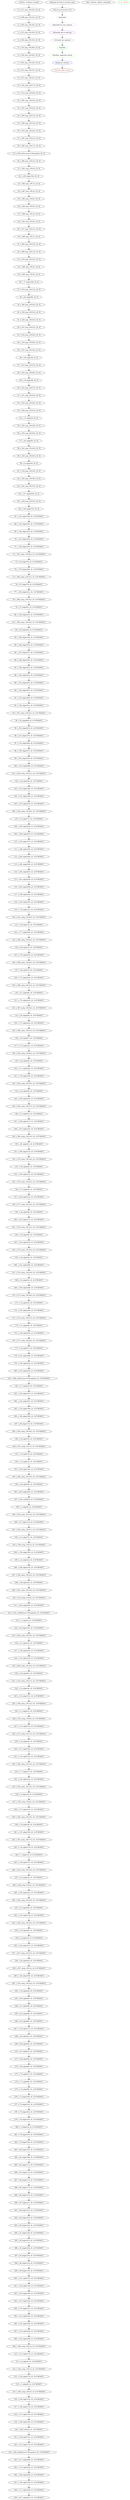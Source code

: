 digraph g {
legend_varNames [ label="varNum: varName, bounds" ]
legend_varNames_0 [ label="0: x_511_in(p_{59,25}), [0, 0]" ]
legend_varNames_1 [ label="1: x_508_in(p_{59,23}), [0, 0]" ]
legend_varNames_2 [ label="2: x_505_in(p_{59,20}), [0, 0]" ]
legend_varNames_3 [ label="3: x_515_in(p_{59,29}), [0, 0]" ]
legend_varNames_4 [ label="4: x_504_in(p_{59,19}), [0, 0]" ]
legend_varNames_5 [ label="5: x_514_in(p_{59,28}), [0, 0]" ]
legend_varNames_6 [ label="6: x_528_in(p_{59,42}), [0, 0]" ]
legend_varNames_7 [ label="7: x_503_in(p_{59,18}), [0, 0]" ]
legend_varNames_8 [ label="8: x_513_in(p_{59,27}), [0, 0]" ]
legend_varNames_9 [ label="9: x_527_in(p_{59,41}), [0, 0]" ]
legend_varNames_10 [ label="10: x_502_in(p_{59,17}), [0, 0]" ]
legend_varNames_11 [ label="11: x_512_in(p_{59,26}), [0, 0]" ]
legend_varNames_12 [ label="12: x_501_in(p_{59,16}), [0, 0]" ]
legend_varNames_13 [ label="13: x_507_in(p_{59,22}), [0, 0]" ]
legend_varNames_14 [ label="14: x_500_in(p_{59,15}), [0, 0]" ]
legend_varNames_15 [ label="15: x_499_in(p_{59,14}), [0, 0]" ]
legend_varNames_16 [ label="16: x_510_in(p_{59,24}), [0, 0]" ]
legend_varNames_17 [ label="17: x_497_in(p_{59,12}), [0, 0]" ]
legend_varNames_18 [ label="18: x_496_in(p_{59,11}), [0, 0]" ]
legend_varNames_19 [ label="19: x_509_in(Fructose-6-Phosphate), [0, 0]" ]
legend_varNames_20 [ label="20: x_506_in(p_{59,21}), [0, 0]" ]
legend_varNames_21 [ label="21: x_491_in(p_{59,6}), [0, 0]" ]
legend_varNames_22 [ label="22: x_105_edge(142), [0, 0]" ]
legend_varNames_23 [ label="23: x_492_in(p_{59,7}), [0, 0]" ]
legend_varNames_24 [ label="24: x_487_in(p_{59,2}), [0, 0]" ]
legend_varNames_25 [ label="25: x_485_in(p_{59,0}), [0, 0]" ]
legend_varNames_26 [ label="26: x_494_in(p_{59,9}), [0, 0]" ]
legend_varNames_27 [ label="27: x_488_in(p_{59,3}), [0, 0]" ]
legend_varNames_28 [ label="28: x_493_in(p_{59,8}), [0, 0]" ]
legend_varNames_29 [ label="29: x_517_in(p_{59,31}), [0, 0]" ]
legend_varNames_30 [ label="30: x_486_in(p_{59,1}), [0, 0]" ]
legend_varNames_31 [ label="31: x_495_in(p_{59,10}), [0, 0]" ]
legend_varNames_32 [ label="32: x_498_in(p_{59,13}), [0, 0]" ]
legend_varNames_33 [ label="33: x_518_in(p_{59,32}), [0, 0]" ]
legend_varNames_34 [ label="34: x_489_in(p_{59,4}), [0, 0]" ]
legend_varNames_35 [ label="35: x_490_in(p_{59,5}), [0, 0]" ]
legend_varNames_36 [ label="36: x_77_edge(104), [0, 0]" ]
legend_varNames_37 [ label="37: x_519_in(p_{59,33}), [0, 0]" ]
legend_varNames_38 [ label="38: x_64_edge(90), [0, 0]" ]
legend_varNames_39 [ label="39: x_540_in(p_{59,54}), [0, 0]" ]
legend_varNames_40 [ label="40: x_539_in(p_{59,53}), [0, 0]" ]
legend_varNames_41 [ label="41: x_520_in(p_{59,34}), [0, 0]" ]
legend_varNames_42 [ label="42: x_537_in(p_{59,51}), [0, 0]" ]
legend_varNames_43 [ label="43: x_536_in(p_{59,50}), [0, 0]" ]
legend_varNames_44 [ label="44: x_534_in(p_{59,48}), [0, 0]" ]
legend_varNames_45 [ label="45: x_521_in(p_{59,35}), [0, 0]" ]
legend_varNames_46 [ label="46: x_20_edge(30), [0, 0]" ]
legend_varNames_47 [ label="47: x_533_in(p_{59,47}), [0, 0]" ]
legend_varNames_48 [ label="48: x_532_in(p_{59,46}), [0, 0]" ]
legend_varNames_49 [ label="49: x_18_edge(28), [0, 0]" ]
legend_varNames_50 [ label="50: x_523_in(p_{59,37}), [0, 0]" ]
legend_varNames_51 [ label="51: x_531_in(p_{59,45}), [0, 0]" ]
legend_varNames_52 [ label="52: x_530_in(p_{59,44}), [0, 0]" ]
legend_varNames_53 [ label="53: x_529_in(p_{59,43}), [0, 0]" ]
legend_varNames_54 [ label="54: x_15_edge(25), [0, 0]" ]
legend_varNames_55 [ label="55: x_525_in(p_{59,39}), [0, 0]" ]
legend_varNames_56 [ label="56: x_535_in(p_{59,49}), [0, 0]" ]
legend_varNames_57 [ label="57: x_40_edge(62), [0, 0]" ]
legend_varNames_58 [ label="58: x_522_in(p_{59,36}), [0, 0]" ]
legend_varNames_59 [ label="59: x_526_in(p_{59,40}), [0, 0]" ]
legend_varNames_60 [ label="60: x_8_edge(16), [0, 0]" ]
legend_varNames_61 [ label="61: x_516_in(p_{59,30}), [0, 0]" ]
legend_varNames_62 [ label="62: x_524_in(p_{59,38}), [0, 0]" ]
legend_varNames_63 [ label="63: x_541_in(p_{59,55}), [0, 0]" ]
legend_varNames_64 [ label="64: x_157_edge(204), [0, 0]" ]
legend_varNames_65 [ label="65: x_538_in(p_{59,52}), [0, 0]" ]
legend_varNames_66 [ label="66: x_144_edge(191), [0, 0]" ]
legend_varNames_67 [ label="67: x_143_edge(190), [0, 2147483647]" ]
legend_varNames_68 [ label="68: x_145_edge(192), [0, 2147483647]" ]
legend_varNames_69 [ label="69: x_146_edge(193), [0, 2147483647]" ]
legend_varNames_70 [ label="70: x_147_edge(194), [0, 2147483647]" ]
legend_varNames_71 [ label="71: x_148_edge(195), [0, 2147483647]" ]
legend_varNames_72 [ label="72: x_593_out(p_{59,48}), [0, 2147483647]" ]
legend_varNames_73 [ label="73: x_52_edge(76), [0, 2147483647]" ]
legend_varNames_74 [ label="74: x_179_edge(228), [0, 2147483647]" ]
legend_varNames_75 [ label="75: x_596_out(p_{59,51}), [0, 2147483647]" ]
legend_varNames_76 [ label="76: x_55_edge(79), [0, 2147483647]" ]
legend_varNames_77 [ label="77: x_182_edge(231), [0, 2147483647]" ]
legend_varNames_78 [ label="78: x_598_out(p_{59,53}), [0, 2147483647]" ]
legend_varNames_79 [ label="79: x_57_edge(81), [0, 2147483647]" ]
legend_varNames_80 [ label="80: x_184_edge(233), [0, 2147483647]" ]
legend_varNames_81 [ label="81: x_599_out(p_{59,54}), [0, 2147483647]" ]
legend_varNames_82 [ label="82: x_58_edge(82), [0, 2147483647]" ]
legend_varNames_83 [ label="83: x_185_edge(234), [0, 2147483647]" ]
legend_varNames_84 [ label="84: x_186_edge(235), [0, 2147483647]" ]
legend_varNames_85 [ label="85: x_187_edge(237), [0, 2147483647]" ]
legend_varNames_86 [ label="86: x_188_edge(239), [0, 2147483647]" ]
legend_varNames_87 [ label="87: x_189_edge(241), [0, 2147483647]" ]
legend_varNames_88 [ label="88: x_190_edge(243), [0, 2147483647]" ]
legend_varNames_89 [ label="89: x_191_edge(245), [0, 2147483647]" ]
legend_varNames_90 [ label="90: x_192_edge(247), [0, 2147483647]" ]
legend_varNames_91 [ label="91: x_193_edge(249), [0, 2147483647]" ]
legend_varNames_92 [ label="92: x_194_edge(251), [0, 2147483647]" ]
legend_varNames_93 [ label="93: x_597_out(p_{59,52}), [0, 2147483647]" ]
legend_varNames_94 [ label="94: x_56_edge(80), [0, 2147483647]" ]
legend_varNames_95 [ label="95: x_183_edge(232), [0, 2147483647]" ]
legend_varNames_96 [ label="96: x_212_edge(270), [0, 2147483647]" ]
legend_varNames_97 [ label="97: x_153_edge(200), [0, 2147483647]" ]
legend_varNames_98 [ label="98: x_199_edge(257), [0, 2147483647]" ]
legend_varNames_99 [ label="99: x_181_edge(230), [0, 2147483647]" ]
legend_varNames_100 [ label="100: x_210_edge(268), [0, 2147483647]" ]
legend_varNames_101 [ label="101: x_565_out(p_{59,21}), [0, 2147483647]" ]
legend_varNames_102 [ label="102: x_24_edge(38), [0, 2147483647]" ]
legend_varNames_103 [ label="103: x_142_edge(189), [0, 2147483647]" ]
legend_varNames_104 [ label="104: x_151_edge(198), [0, 2147483647]" ]
legend_varNames_105 [ label="105: x_197_edge(255), [0, 2147483647]" ]
legend_varNames_106 [ label="106: x_594_out(p_{59,49}), [0, 2147483647]" ]
legend_varNames_107 [ label="107: x_53_edge(77), [0, 2147483647]" ]
legend_varNames_108 [ label="108: x_180_edge(229), [0, 2147483647]" ]
legend_varNames_109 [ label="109: x_209_edge(267), [0, 2147483647]" ]
legend_varNames_110 [ label="110: x_150_edge(197), [0, 2147483647]" ]
legend_varNames_111 [ label="111: x_196_edge(254), [0, 2147483647]" ]
legend_varNames_112 [ label="112: x_206_edge(264), [0, 2147483647]" ]
legend_varNames_113 [ label="113: x_204_edge(262), [0, 2147483647]" ]
legend_varNames_114 [ label="114: x_203_edge(261), [0, 2147483647]" ]
legend_varNames_115 [ label="115: x_201_edge(259), [0, 2147483647]" ]
legend_varNames_116 [ label="116: x_200_edge(258), [0, 2147483647]" ]
legend_varNames_117 [ label="117: x_198_edge(256), [0, 2147483647]" ]
legend_varNames_118 [ label="118: x_195_edge(253), [0, 2147483647]" ]
legend_varNames_119 [ label="119: x_178_edge(227), [0, 2147483647]" ]
legend_varNames_120 [ label="120: x_591_out(p_{59,46}), [0, 2147483647]" ]
legend_varNames_121 [ label="121: x_50_edge(74), [0, 2147483647]" ]
legend_varNames_122 [ label="122: x_177_edge(226), [0, 2147483647]" ]
legend_varNames_123 [ label="123: x_590_out(p_{59,45}), [0, 2147483647]" ]
legend_varNames_124 [ label="124: x_49_edge(72), [0, 2147483647]" ]
legend_varNames_125 [ label="125: x_176_edge(225), [0, 2147483647]" ]
legend_varNames_126 [ label="126: x_589_out(p_{59,44}), [0, 2147483647]" ]
legend_varNames_127 [ label="127: x_48_edge(70), [0, 2147483647]" ]
legend_varNames_128 [ label="128: x_175_edge(224), [0, 2147483647]" ]
legend_varNames_129 [ label="129: x_588_out(p_{59,43}), [0, 2147483647]" ]
legend_varNames_130 [ label="130: x_47_edge(69), [0, 2147483647]" ]
legend_varNames_131 [ label="131: x_174_edge(223), [0, 2147483647]" ]
legend_varNames_132 [ label="132: x_587_out(p_{59,42}), [0, 2147483647]" ]
legend_varNames_133 [ label="133: x_46_edge(68), [0, 2147483647]" ]
legend_varNames_134 [ label="134: x_173_edge(222), [0, 2147483647]" ]
legend_varNames_135 [ label="135: x_586_out(p_{59,41}), [0, 2147483647]" ]
legend_varNames_136 [ label="136: x_45_edge(67), [0, 2147483647]" ]
legend_varNames_137 [ label="137: x_172_edge(221), [0, 2147483647]" ]
legend_varNames_138 [ label="138: x_585_out(p_{59,40}), [0, 2147483647]" ]
legend_varNames_139 [ label="139: x_44_edge(66), [0, 2147483647]" ]
legend_varNames_140 [ label="140: x_171_edge(220), [0, 2147483647]" ]
legend_varNames_141 [ label="141: x_170_edge(219), [0, 2147483647]" ]
legend_varNames_142 [ label="142: x_583_out(p_{59,38}), [0, 2147483647]" ]
legend_varNames_143 [ label="143: x_42_edge(64), [0, 2147483647]" ]
legend_varNames_144 [ label="144: x_169_edge(218), [0, 2147483647]" ]
legend_varNames_145 [ label="145: x_582_out(p_{59,37}), [0, 2147483647]" ]
legend_varNames_146 [ label="146: x_41_edge(63), [0, 2147483647]" ]
legend_varNames_147 [ label="147: x_168_edge(217), [0, 2147483647]" ]
legend_varNames_148 [ label="148: x_167_edge(216), [0, 2147483647]" ]
legend_varNames_149 [ label="149: x_580_out(p_{59,35}), [0, 2147483647]" ]
legend_varNames_150 [ label="150: x_39_edge(61), [0, 2147483647]" ]
legend_varNames_151 [ label="151: x_166_edge(215), [0, 2147483647]" ]
legend_varNames_152 [ label="152: x_579_out(p_{59,34}), [0, 2147483647]" ]
legend_varNames_153 [ label="153: x_38_edge(60), [0, 2147483647]" ]
legend_varNames_154 [ label="154: x_165_edge(214), [0, 2147483647]" ]
legend_varNames_155 [ label="155: x_578_out(p_{59,33}), [0, 2147483647]" ]
legend_varNames_156 [ label="156: x_37_edge(59), [0, 2147483647]" ]
legend_varNames_157 [ label="157: x_164_edge(212), [0, 2147483647]" ]
legend_varNames_158 [ label="158: x_577_out(p_{59,32}), [0, 2147483647]" ]
legend_varNames_159 [ label="159: x_36_edge(58), [0, 2147483647]" ]
legend_varNames_160 [ label="160: x_163_edge(211), [0, 2147483647]" ]
legend_varNames_161 [ label="161: x_576_out(p_{59,31}), [0, 2147483647]" ]
legend_varNames_162 [ label="162: x_35_edge(56), [0, 2147483647]" ]
legend_varNames_163 [ label="163: x_162_edge(210), [0, 2147483647]" ]
legend_varNames_164 [ label="164: x_575_out(p_{59,30}), [0, 2147483647]" ]
legend_varNames_165 [ label="165: x_34_edge(54), [0, 2147483647]" ]
legend_varNames_166 [ label="166: x_161_edge(209), [0, 2147483647]" ]
legend_varNames_167 [ label="167: x_574_out(p_{59,29}), [0, 2147483647]" ]
legend_varNames_168 [ label="168: x_33_edge(52), [0, 2147483647]" ]
legend_varNames_169 [ label="169: x_160_edge(208), [0, 2147483647]" ]
legend_varNames_170 [ label="170: x_573_out(p_{59,28}), [0, 2147483647]" ]
legend_varNames_171 [ label="171: x_32_edge(50), [0, 2147483647]" ]
legend_varNames_172 [ label="172: x_159_edge(206), [0, 2147483647]" ]
legend_varNames_173 [ label="173: x_572_out(p_{59,27}), [0, 2147483647]" ]
legend_varNames_174 [ label="174: x_31_edge(49), [0, 2147483647]" ]
legend_varNames_175 [ label="175: x_158_edge(205), [0, 2147483647]" ]
legend_varNames_176 [ label="176: x_571_out(p_{59,26}), [0, 2147483647]" ]
legend_varNames_177 [ label="177: x_30_edge(47), [0, 2147483647]" ]
legend_varNames_178 [ label="178: x_141_edge(188), [0, 2147483647]" ]
legend_varNames_179 [ label="179: x_156_edge(203), [0, 2147483647]" ]
legend_varNames_180 [ label="180: x_155_edge(202), [0, 2147483647]" ]
legend_varNames_181 [ label="181: x_568_out(Fructose-6-Phosphate), [0, 2147483647]" ]
legend_varNames_182 [ label="182: x_27_edge(43), [0, 2147483647]" ]
legend_varNames_183 [ label="183: x_140_edge(187), [0, 2147483647]" ]
legend_varNames_184 [ label="184: x_154_edge(201), [0, 2147483647]" ]
legend_varNames_185 [ label="185: x_152_edge(199), [0, 2147483647]" ]
legend_varNames_186 [ label="186: x_149_edge(196), [0, 2147483647]" ]
legend_varNames_187 [ label="187: x_99_edge(135), [0, 2147483647]" ]
legend_varNames_188 [ label="188: x_595_out(p_{59,50}), [0, 2147483647]" ]
legend_varNames_189 [ label="189: x_54_edge(78), [0, 2147483647]" ]
legend_varNames_190 [ label="190: x_551_out(p_{59,7}), [0, 2147483647]" ]
legend_varNames_191 [ label="191: x_10_edge(19), [0, 2147483647]" ]
legend_varNames_192 [ label="192: x_13_edge(23), [0, 2147483647]" ]
legend_varNames_193 [ label="193: x_109_edge(146), [0, 2147483647]" ]
legend_varNames_194 [ label="194: x_584_out(p_{59,39}), [0, 2147483647]" ]
legend_varNames_195 [ label="195: x_43_edge(65), [0, 2147483647]" ]
legend_varNames_196 [ label="196: x_205_edge(263), [0, 2147483647]" ]
legend_varNames_197 [ label="197: x_543_out(H2O), [0, 2147483647]" ]
legend_varNames_198 [ label="198: x_2_edge(6), [0, 2147483647]" ]
legend_varNames_199 [ label="199: x_554_out(p_{59,10}), [0, 2147483647]" ]
legend_varNames_200 [ label="200: x_97_edge(133), [0, 2147483647]" ]
legend_varNames_201 [ label="201: x_592_out(p_{59,47}), [0, 2147483647]" ]
legend_varNames_202 [ label="202: x_51_edge(75), [0, 2147483647]" ]
legend_varNames_203 [ label="203: x_549_out(p_{59,5}), [0, 2147483647]" ]
legend_varNames_204 [ label="204: x_139_edge(185), [0, 2147483647]" ]
legend_varNames_205 [ label="205: x_12_edge(22), [0, 2147483647]" ]
legend_varNames_206 [ label="206: x_106_edge(143), [0, 2147483647]" ]
legend_varNames_207 [ label="207: x_569_out(p_{59,24}), [0, 2147483647]" ]
legend_varNames_208 [ label="208: x_28_edge(45), [0, 2147483647]" ]
legend_varNames_209 [ label="209: x_581_out(p_{59,36}), [0, 2147483647]" ]
legend_varNames_210 [ label="210: x_553_out(p_{59,9}), [0, 2147483647]" ]
legend_varNames_211 [ label="211: x_202_edge(260), [0, 2147483647]" ]
legend_varNames_212 [ label="212: x_542_out(Ribulose-5-Phosphate), [0, 2147483647]" ]
legend_varNames_213 [ label="213: x_1_edge(3), [0, 2147483647]" ]
legend_varNames_214 [ label="214: x_95_edge(130), [0, 2147483647]" ]
legend_varNames_215 [ label="215: x_562_out(p_{59,18}), [0, 2147483647]" ]
legend_varNames_216 [ label="216: x_21_edge(32), [0, 2147483647]" ]
legend_varNames_217 [ label="217: x_138_edge(183), [0, 2147483647]" ]
legend_varNames_218 [ label="218: x_119_edge(159), [0, 2147483647]" ]
legend_varNames_219 [ label="219: x_600_out(p_{59,55}), [0, 2147483647]" ]
legend_varNames_220 [ label="220: x_59_edge(83), [0, 2147483647]" ]
legend_varNames_221 [ label="221: x_555_out(p_{59,11}), [0, 2147483647]" ]
legend_varNames_222 [ label="222: x_14_edge(24), [0, 2147483647]" ]
legend_varNames_223 [ label="223: x_114_edge(151), [0, 2147483647]" ]
legend_varNames_224 [ label="224: x_556_out(p_{59,12}), [0, 2147483647]" ]
legend_varNames_225 [ label="225: x_11_edge(21), [0, 2147483647]" ]
legend_varNames_226 [ label="226: x_552_out(p_{59,8}), [0, 2147483647]" ]
legend_varNames_227 [ label="227: x_115_edge(152), [0, 2147483647]" ]
legend_varNames_228 [ label="228: x_557_out(p_{59,13}), [0, 2147483647]" ]
legend_varNames_229 [ label="229: x_16_edge(26), [0, 2147483647]" ]
legend_varNames_230 [ label="230: x_137_edge(182), [0, 2147483647]" ]
legend_varNames_231 [ label="231: x_116_edge(153), [0, 2147483647]" ]
legend_varNames_232 [ label="232: x_558_out(p_{59,14}), [0, 2147483647]" ]
legend_varNames_233 [ label="233: x_17_edge(27), [0, 2147483647]" ]
legend_varNames_234 [ label="234: x_136_edge(181), [0, 2147483647]" ]
legend_varNames_235 [ label="235: x_559_out(p_{59,15}), [0, 2147483647]" ]
legend_varNames_236 [ label="236: x_9_edge(18), [0, 2147483647]" ]
legend_varNames_237 [ label="237: x_550_out(p_{59,6}), [0, 2147483647]" ]
legend_varNames_238 [ label="238: x_117_edge(155), [0, 2147483647]" ]
legend_varNames_239 [ label="239: x_560_out(p_{59,16}), [0, 2147483647]" ]
legend_varNames_240 [ label="240: x_19_edge(29), [0, 2147483647]" ]
legend_varNames_241 [ label="241: x_135_edge(180), [0, 2147483647]" ]
legend_varNames_242 [ label="242: x_561_out(p_{59,17}), [0, 2147483647]" ]
legend_varNames_243 [ label="243: x_134_edge(179), [0, 2147483647]" ]
legend_varNames_244 [ label="244: x_7_edge(15), [0, 2147483647]" ]
legend_varNames_245 [ label="245: x_118_edge(157), [0, 2147483647]" ]
legend_varNames_246 [ label="246: x_563_out(p_{59,19}), [0, 2147483647]" ]
legend_varNames_247 [ label="247: x_22_edge(34), [0, 2147483647]" ]
legend_varNames_248 [ label="248: x_548_out(p_{59,4}), [0, 2147483647]" ]
legend_varNames_249 [ label="249: x_120_edge(161), [0, 2147483647]" ]
legend_varNames_250 [ label="250: x_564_out(p_{59,20}), [0, 2147483647]" ]
legend_varNames_251 [ label="251: x_23_edge(36), [0, 2147483647]" ]
legend_varNames_252 [ label="252: x_133_edge(178), [0, 2147483647]" ]
legend_varNames_253 [ label="253: x_566_out(p_{59,22}), [0, 2147483647]" ]
legend_varNames_254 [ label="254: x_25_edge(40), [0, 2147483647]" ]
legend_varNames_255 [ label="255: x_6_edge(14), [0, 2147483647]" ]
legend_varNames_256 [ label="256: x_124_edge(167), [0, 2147483647]" ]
legend_varNames_257 [ label="257: x_567_out(p_{59,23}), [0, 2147483647]" ]
legend_varNames_258 [ label="258: x_26_edge(42), [0, 2147483647]" ]
legend_varNames_259 [ label="259: x_547_out(p_{59,3}), [0, 2147483647]" ]
legend_varNames_260 [ label="260: x_126_edge(169), [0, 2147483647]" ]
legend_varNames_261 [ label="261: x_570_out(p_{59,25}), [0, 2147483647]" ]
legend_varNames_262 [ label="262: x_29_edge(46), [0, 2147483647]" ]
legend_varNames_263 [ label="263: x_60_edge(84), [0, 2147483647]" ]
legend_varNames_264 [ label="264: x_61_edge(86), [0, 2147483647]" ]
legend_varNames_265 [ label="265: x_62_edge(88), [0, 2147483647]" ]
legend_varNames_266 [ label="266: x_63_edge(89), [0, 2147483647]" ]
legend_varNames_267 [ label="267: x_132_edge(177), [0, 2147483647]" ]
legend_varNames_268 [ label="268: x_65_edge(91), [0, 2147483647]" ]
legend_varNames_269 [ label="269: x_66_edge(92), [0, 2147483647]" ]
legend_varNames_270 [ label="270: x_67_edge(93), [0, 2147483647]" ]
legend_varNames_271 [ label="271: x_68_edge(94), [0, 2147483647]" ]
legend_varNames_272 [ label="272: x_69_edge(96), [0, 2147483647]" ]
legend_varNames_273 [ label="273: x_70_edge(97), [0, 2147483647]" ]
legend_varNames_274 [ label="274: x_71_edge(98), [0, 2147483647]" ]
legend_varNames_275 [ label="275: x_72_edge(99), [0, 2147483647]" ]
legend_varNames_276 [ label="276: x_73_edge(100), [0, 2147483647]" ]
legend_varNames_277 [ label="277: x_74_edge(101), [0, 2147483647]" ]
legend_varNames_278 [ label="278: x_75_edge(102), [0, 2147483647]" ]
legend_varNames_279 [ label="279: x_76_edge(103), [0, 2147483647]" ]
legend_varNames_280 [ label="280: x_5_edge(12), [0, 2147483647]" ]
legend_varNames_281 [ label="281: x_78_edge(105), [0, 2147483647]" ]
legend_varNames_282 [ label="282: x_79_edge(106), [0, 2147483647]" ]
legend_varNames_283 [ label="283: x_80_edge(107), [0, 2147483647]" ]
legend_varNames_284 [ label="284: x_81_edge(109), [0, 2147483647]" ]
legend_varNames_285 [ label="285: x_82_edge(111), [0, 2147483647]" ]
legend_varNames_286 [ label="286: x_83_edge(113), [0, 2147483647]" ]
legend_varNames_287 [ label="287: x_84_edge(115), [0, 2147483647]" ]
legend_varNames_288 [ label="288: x_85_edge(117), [0, 2147483647]" ]
legend_varNames_289 [ label="289: x_86_edge(119), [0, 2147483647]" ]
legend_varNames_290 [ label="290: x_87_edge(121), [0, 2147483647]" ]
legend_varNames_291 [ label="291: x_88_edge(123), [0, 2147483647]" ]
legend_varNames_292 [ label="292: x_89_edge(124), [0, 2147483647]" ]
legend_varNames_293 [ label="293: x_90_edge(125), [0, 2147483647]" ]
legend_varNames_294 [ label="294: x_91_edge(126), [0, 2147483647]" ]
legend_varNames_295 [ label="295: x_92_edge(127), [0, 2147483647]" ]
legend_varNames_296 [ label="296: x_93_edge(128), [0, 2147483647]" ]
legend_varNames_297 [ label="297: x_94_edge(129), [0, 2147483647]" ]
legend_varNames_298 [ label="298: x_96_edge(132), [0, 2147483647]" ]
legend_varNames_299 [ label="299: x_98_edge(134), [0, 2147483647]" ]
legend_varNames_300 [ label="300: x_101_edge(137), [0, 2147483647]" ]
legend_varNames_301 [ label="301: x_102_edge(138), [0, 2147483647]" ]
legend_varNames_302 [ label="302: x_103_edge(140), [0, 2147483647]" ]
legend_varNames_303 [ label="303: x_107_edge(144), [0, 2147483647]" ]
legend_varNames_304 [ label="304: x_110_edge(147), [0, 2147483647]" ]
legend_varNames_305 [ label="305: x_121_edge(162), [0, 2147483647]" ]
legend_varNames_306 [ label="306: x_122_edge(164), [0, 2147483647]" ]
legend_varNames_307 [ label="307: x_123_edge(166), [0, 2147483647]" ]
legend_varNames_308 [ label="308: x_125_edge(168), [0, 2147483647]" ]
legend_varNames_309 [ label="309: x_546_out(p_{59,2}), [0, 2147483647]" ]
legend_varNames_310 [ label="310: x_131_edge(176), [0, 2147483647]" ]
legend_varNames_311 [ label="311: x_4_edge(9), [0, 2147483647]" ]
legend_varNames_312 [ label="312: x_545_out(p_{59,1}), [0, 2147483647]" ]
legend_varNames_313 [ label="313: x_130_edge(175), [0, 2147483647]" ]
legend_varNames_314 [ label="314: x_3_edge(8), [0, 2147483647]" ]
legend_varNames_315 [ label="315: x_544_out(p_{59,0}), [0, 2147483647]" ]
legend_varNames_316 [ label="316: x_129_edge(174), [0, 2147483647]" ]
legend_varNames_317 [ label="317: x_128_edge(172), [0, 2147483647]" ]
legend_varNames_318 [ label="318: x_113_edge(150), [0, 2147483647]" ]
legend_varNames_319 [ label="319: x_108_edge(145), [0, 2147483647]" ]
legend_varNames_320 [ label="320: x_484_in(H2O), [0, 2147483647]" ]
legend_varNames_321 [ label="321: x_104_edge(141), [0, 2147483647]" ]
legend_varNames_322 [ label="322: x_127_edge(170), [0, 2147483647]" ]
legend_varNames_323 [ label="323: x_483_in(Ribulose-5-Phosphate), [0, 2147483647]" ]
legend_varNames_324 [ label="324: x_211_edge(269), [0, 2147483647]" ]
legend_varNames_325 [ label="325: x_112_edge(149), [0, 2147483647]" ]
legend_varNames_326 [ label="326: x_208_edge(266), [0, 2147483647]" ]
legend_varNames_327 [ label="327: x_100_edge(136), [0, 2147483647]" ]
legend_varNames_328 [ label="328: x_111_edge(148), [0, 2147483647]" ]
legend_varNames_329 [ label="329: x_207_edge(265), [0, 2147483647]" ]
legend_varNames -> legend_varNames_0
legend_varNames_0 -> legend_varNames_1
legend_varNames_1 -> legend_varNames_2
legend_varNames_2 -> legend_varNames_3
legend_varNames_3 -> legend_varNames_4
legend_varNames_4 -> legend_varNames_5
legend_varNames_5 -> legend_varNames_6
legend_varNames_6 -> legend_varNames_7
legend_varNames_7 -> legend_varNames_8
legend_varNames_8 -> legend_varNames_9
legend_varNames_9 -> legend_varNames_10
legend_varNames_10 -> legend_varNames_11
legend_varNames_11 -> legend_varNames_12
legend_varNames_12 -> legend_varNames_13
legend_varNames_13 -> legend_varNames_14
legend_varNames_14 -> legend_varNames_15
legend_varNames_15 -> legend_varNames_16
legend_varNames_16 -> legend_varNames_17
legend_varNames_17 -> legend_varNames_18
legend_varNames_18 -> legend_varNames_19
legend_varNames_19 -> legend_varNames_20
legend_varNames_20 -> legend_varNames_21
legend_varNames_21 -> legend_varNames_22
legend_varNames_22 -> legend_varNames_23
legend_varNames_23 -> legend_varNames_24
legend_varNames_24 -> legend_varNames_25
legend_varNames_25 -> legend_varNames_26
legend_varNames_26 -> legend_varNames_27
legend_varNames_27 -> legend_varNames_28
legend_varNames_28 -> legend_varNames_29
legend_varNames_29 -> legend_varNames_30
legend_varNames_30 -> legend_varNames_31
legend_varNames_31 -> legend_varNames_32
legend_varNames_32 -> legend_varNames_33
legend_varNames_33 -> legend_varNames_34
legend_varNames_34 -> legend_varNames_35
legend_varNames_35 -> legend_varNames_36
legend_varNames_36 -> legend_varNames_37
legend_varNames_37 -> legend_varNames_38
legend_varNames_38 -> legend_varNames_39
legend_varNames_39 -> legend_varNames_40
legend_varNames_40 -> legend_varNames_41
legend_varNames_41 -> legend_varNames_42
legend_varNames_42 -> legend_varNames_43
legend_varNames_43 -> legend_varNames_44
legend_varNames_44 -> legend_varNames_45
legend_varNames_45 -> legend_varNames_46
legend_varNames_46 -> legend_varNames_47
legend_varNames_47 -> legend_varNames_48
legend_varNames_48 -> legend_varNames_49
legend_varNames_49 -> legend_varNames_50
legend_varNames_50 -> legend_varNames_51
legend_varNames_51 -> legend_varNames_52
legend_varNames_52 -> legend_varNames_53
legend_varNames_53 -> legend_varNames_54
legend_varNames_54 -> legend_varNames_55
legend_varNames_55 -> legend_varNames_56
legend_varNames_56 -> legend_varNames_57
legend_varNames_57 -> legend_varNames_58
legend_varNames_58 -> legend_varNames_59
legend_varNames_59 -> legend_varNames_60
legend_varNames_60 -> legend_varNames_61
legend_varNames_61 -> legend_varNames_62
legend_varNames_62 -> legend_varNames_63
legend_varNames_63 -> legend_varNames_64
legend_varNames_64 -> legend_varNames_65
legend_varNames_65 -> legend_varNames_66
legend_varNames_66 -> legend_varNames_67
legend_varNames_67 -> legend_varNames_68
legend_varNames_68 -> legend_varNames_69
legend_varNames_69 -> legend_varNames_70
legend_varNames_70 -> legend_varNames_71
legend_varNames_71 -> legend_varNames_72
legend_varNames_72 -> legend_varNames_73
legend_varNames_73 -> legend_varNames_74
legend_varNames_74 -> legend_varNames_75
legend_varNames_75 -> legend_varNames_76
legend_varNames_76 -> legend_varNames_77
legend_varNames_77 -> legend_varNames_78
legend_varNames_78 -> legend_varNames_79
legend_varNames_79 -> legend_varNames_80
legend_varNames_80 -> legend_varNames_81
legend_varNames_81 -> legend_varNames_82
legend_varNames_82 -> legend_varNames_83
legend_varNames_83 -> legend_varNames_84
legend_varNames_84 -> legend_varNames_85
legend_varNames_85 -> legend_varNames_86
legend_varNames_86 -> legend_varNames_87
legend_varNames_87 -> legend_varNames_88
legend_varNames_88 -> legend_varNames_89
legend_varNames_89 -> legend_varNames_90
legend_varNames_90 -> legend_varNames_91
legend_varNames_91 -> legend_varNames_92
legend_varNames_92 -> legend_varNames_93
legend_varNames_93 -> legend_varNames_94
legend_varNames_94 -> legend_varNames_95
legend_varNames_95 -> legend_varNames_96
legend_varNames_96 -> legend_varNames_97
legend_varNames_97 -> legend_varNames_98
legend_varNames_98 -> legend_varNames_99
legend_varNames_99 -> legend_varNames_100
legend_varNames_100 -> legend_varNames_101
legend_varNames_101 -> legend_varNames_102
legend_varNames_102 -> legend_varNames_103
legend_varNames_103 -> legend_varNames_104
legend_varNames_104 -> legend_varNames_105
legend_varNames_105 -> legend_varNames_106
legend_varNames_106 -> legend_varNames_107
legend_varNames_107 -> legend_varNames_108
legend_varNames_108 -> legend_varNames_109
legend_varNames_109 -> legend_varNames_110
legend_varNames_110 -> legend_varNames_111
legend_varNames_111 -> legend_varNames_112
legend_varNames_112 -> legend_varNames_113
legend_varNames_113 -> legend_varNames_114
legend_varNames_114 -> legend_varNames_115
legend_varNames_115 -> legend_varNames_116
legend_varNames_116 -> legend_varNames_117
legend_varNames_117 -> legend_varNames_118
legend_varNames_118 -> legend_varNames_119
legend_varNames_119 -> legend_varNames_120
legend_varNames_120 -> legend_varNames_121
legend_varNames_121 -> legend_varNames_122
legend_varNames_122 -> legend_varNames_123
legend_varNames_123 -> legend_varNames_124
legend_varNames_124 -> legend_varNames_125
legend_varNames_125 -> legend_varNames_126
legend_varNames_126 -> legend_varNames_127
legend_varNames_127 -> legend_varNames_128
legend_varNames_128 -> legend_varNames_129
legend_varNames_129 -> legend_varNames_130
legend_varNames_130 -> legend_varNames_131
legend_varNames_131 -> legend_varNames_132
legend_varNames_132 -> legend_varNames_133
legend_varNames_133 -> legend_varNames_134
legend_varNames_134 -> legend_varNames_135
legend_varNames_135 -> legend_varNames_136
legend_varNames_136 -> legend_varNames_137
legend_varNames_137 -> legend_varNames_138
legend_varNames_138 -> legend_varNames_139
legend_varNames_139 -> legend_varNames_140
legend_varNames_140 -> legend_varNames_141
legend_varNames_141 -> legend_varNames_142
legend_varNames_142 -> legend_varNames_143
legend_varNames_143 -> legend_varNames_144
legend_varNames_144 -> legend_varNames_145
legend_varNames_145 -> legend_varNames_146
legend_varNames_146 -> legend_varNames_147
legend_varNames_147 -> legend_varNames_148
legend_varNames_148 -> legend_varNames_149
legend_varNames_149 -> legend_varNames_150
legend_varNames_150 -> legend_varNames_151
legend_varNames_151 -> legend_varNames_152
legend_varNames_152 -> legend_varNames_153
legend_varNames_153 -> legend_varNames_154
legend_varNames_154 -> legend_varNames_155
legend_varNames_155 -> legend_varNames_156
legend_varNames_156 -> legend_varNames_157
legend_varNames_157 -> legend_varNames_158
legend_varNames_158 -> legend_varNames_159
legend_varNames_159 -> legend_varNames_160
legend_varNames_160 -> legend_varNames_161
legend_varNames_161 -> legend_varNames_162
legend_varNames_162 -> legend_varNames_163
legend_varNames_163 -> legend_varNames_164
legend_varNames_164 -> legend_varNames_165
legend_varNames_165 -> legend_varNames_166
legend_varNames_166 -> legend_varNames_167
legend_varNames_167 -> legend_varNames_168
legend_varNames_168 -> legend_varNames_169
legend_varNames_169 -> legend_varNames_170
legend_varNames_170 -> legend_varNames_171
legend_varNames_171 -> legend_varNames_172
legend_varNames_172 -> legend_varNames_173
legend_varNames_173 -> legend_varNames_174
legend_varNames_174 -> legend_varNames_175
legend_varNames_175 -> legend_varNames_176
legend_varNames_176 -> legend_varNames_177
legend_varNames_177 -> legend_varNames_178
legend_varNames_178 -> legend_varNames_179
legend_varNames_179 -> legend_varNames_180
legend_varNames_180 -> legend_varNames_181
legend_varNames_181 -> legend_varNames_182
legend_varNames_182 -> legend_varNames_183
legend_varNames_183 -> legend_varNames_184
legend_varNames_184 -> legend_varNames_185
legend_varNames_185 -> legend_varNames_186
legend_varNames_186 -> legend_varNames_187
legend_varNames_187 -> legend_varNames_188
legend_varNames_188 -> legend_varNames_189
legend_varNames_189 -> legend_varNames_190
legend_varNames_190 -> legend_varNames_191
legend_varNames_191 -> legend_varNames_192
legend_varNames_192 -> legend_varNames_193
legend_varNames_193 -> legend_varNames_194
legend_varNames_194 -> legend_varNames_195
legend_varNames_195 -> legend_varNames_196
legend_varNames_196 -> legend_varNames_197
legend_varNames_197 -> legend_varNames_198
legend_varNames_198 -> legend_varNames_199
legend_varNames_199 -> legend_varNames_200
legend_varNames_200 -> legend_varNames_201
legend_varNames_201 -> legend_varNames_202
legend_varNames_202 -> legend_varNames_203
legend_varNames_203 -> legend_varNames_204
legend_varNames_204 -> legend_varNames_205
legend_varNames_205 -> legend_varNames_206
legend_varNames_206 -> legend_varNames_207
legend_varNames_207 -> legend_varNames_208
legend_varNames_208 -> legend_varNames_209
legend_varNames_209 -> legend_varNames_210
legend_varNames_210 -> legend_varNames_211
legend_varNames_211 -> legend_varNames_212
legend_varNames_212 -> legend_varNames_213
legend_varNames_213 -> legend_varNames_214
legend_varNames_214 -> legend_varNames_215
legend_varNames_215 -> legend_varNames_216
legend_varNames_216 -> legend_varNames_217
legend_varNames_217 -> legend_varNames_218
legend_varNames_218 -> legend_varNames_219
legend_varNames_219 -> legend_varNames_220
legend_varNames_220 -> legend_varNames_221
legend_varNames_221 -> legend_varNames_222
legend_varNames_222 -> legend_varNames_223
legend_varNames_223 -> legend_varNames_224
legend_varNames_224 -> legend_varNames_225
legend_varNames_225 -> legend_varNames_226
legend_varNames_226 -> legend_varNames_227
legend_varNames_227 -> legend_varNames_228
legend_varNames_228 -> legend_varNames_229
legend_varNames_229 -> legend_varNames_230
legend_varNames_230 -> legend_varNames_231
legend_varNames_231 -> legend_varNames_232
legend_varNames_232 -> legend_varNames_233
legend_varNames_233 -> legend_varNames_234
legend_varNames_234 -> legend_varNames_235
legend_varNames_235 -> legend_varNames_236
legend_varNames_236 -> legend_varNames_237
legend_varNames_237 -> legend_varNames_238
legend_varNames_238 -> legend_varNames_239
legend_varNames_239 -> legend_varNames_240
legend_varNames_240 -> legend_varNames_241
legend_varNames_241 -> legend_varNames_242
legend_varNames_242 -> legend_varNames_243
legend_varNames_243 -> legend_varNames_244
legend_varNames_244 -> legend_varNames_245
legend_varNames_245 -> legend_varNames_246
legend_varNames_246 -> legend_varNames_247
legend_varNames_247 -> legend_varNames_248
legend_varNames_248 -> legend_varNames_249
legend_varNames_249 -> legend_varNames_250
legend_varNames_250 -> legend_varNames_251
legend_varNames_251 -> legend_varNames_252
legend_varNames_252 -> legend_varNames_253
legend_varNames_253 -> legend_varNames_254
legend_varNames_254 -> legend_varNames_255
legend_varNames_255 -> legend_varNames_256
legend_varNames_256 -> legend_varNames_257
legend_varNames_257 -> legend_varNames_258
legend_varNames_258 -> legend_varNames_259
legend_varNames_259 -> legend_varNames_260
legend_varNames_260 -> legend_varNames_261
legend_varNames_261 -> legend_varNames_262
legend_varNames_262 -> legend_varNames_263
legend_varNames_263 -> legend_varNames_264
legend_varNames_264 -> legend_varNames_265
legend_varNames_265 -> legend_varNames_266
legend_varNames_266 -> legend_varNames_267
legend_varNames_267 -> legend_varNames_268
legend_varNames_268 -> legend_varNames_269
legend_varNames_269 -> legend_varNames_270
legend_varNames_270 -> legend_varNames_271
legend_varNames_271 -> legend_varNames_272
legend_varNames_272 -> legend_varNames_273
legend_varNames_273 -> legend_varNames_274
legend_varNames_274 -> legend_varNames_275
legend_varNames_275 -> legend_varNames_276
legend_varNames_276 -> legend_varNames_277
legend_varNames_277 -> legend_varNames_278
legend_varNames_278 -> legend_varNames_279
legend_varNames_279 -> legend_varNames_280
legend_varNames_280 -> legend_varNames_281
legend_varNames_281 -> legend_varNames_282
legend_varNames_282 -> legend_varNames_283
legend_varNames_283 -> legend_varNames_284
legend_varNames_284 -> legend_varNames_285
legend_varNames_285 -> legend_varNames_286
legend_varNames_286 -> legend_varNames_287
legend_varNames_287 -> legend_varNames_288
legend_varNames_288 -> legend_varNames_289
legend_varNames_289 -> legend_varNames_290
legend_varNames_290 -> legend_varNames_291
legend_varNames_291 -> legend_varNames_292
legend_varNames_292 -> legend_varNames_293
legend_varNames_293 -> legend_varNames_294
legend_varNames_294 -> legend_varNames_295
legend_varNames_295 -> legend_varNames_296
legend_varNames_296 -> legend_varNames_297
legend_varNames_297 -> legend_varNames_298
legend_varNames_298 -> legend_varNames_299
legend_varNames_299 -> legend_varNames_300
legend_varNames_300 -> legend_varNames_301
legend_varNames_301 -> legend_varNames_302
legend_varNames_302 -> legend_varNames_303
legend_varNames_303 -> legend_varNames_304
legend_varNames_304 -> legend_varNames_305
legend_varNames_305 -> legend_varNames_306
legend_varNames_306 -> legend_varNames_307
legend_varNames_307 -> legend_varNames_308
legend_varNames_308 -> legend_varNames_309
legend_varNames_309 -> legend_varNames_310
legend_varNames_310 -> legend_varNames_311
legend_varNames_311 -> legend_varNames_312
legend_varNames_312 -> legend_varNames_313
legend_varNames_313 -> legend_varNames_314
legend_varNames_314 -> legend_varNames_315
legend_varNames_315 -> legend_varNames_316
legend_varNames_316 -> legend_varNames_317
legend_varNames_317 -> legend_varNames_318
legend_varNames_318 -> legend_varNames_319
legend_varNames_319 -> legend_varNames_320
legend_varNames_320 -> legend_varNames_321
legend_varNames_321 -> legend_varNames_322
legend_varNames_322 -> legend_varNames_323
legend_varNames_323 -> legend_varNames_324
legend_varNames_324 -> legend_varNames_325
legend_varNames_325 -> legend_varNames_326
legend_varNames_326 -> legend_varNames_327
legend_varNames_327 -> legend_varNames_328
legend_varNames_328 -> legend_varNames_329
legend_colours_0 [ label="Meaning of colours and line style" ]
legend_colours_1 [ label="Not yet processed at all"  ]
legend_colours_0 -> legend_colours_1
legend_colours_2 [ label="Infeasible" color=gray ]
legend_colours_1 -> legend_colours_2
legend_colours_3 [ label="Infeasible by user request" color=purple style=dashed ]
legend_colours_2 -> legend_colours_3
legend_colours_4 [ label="Infeasible due to absGap" color=purple ]
legend_colours_3 -> legend_colours_4
legend_colours_5 [ label="Currently not optimal" style=dashed ]
legend_colours_4 -> legend_colours_5
legend_colours_6 [ label="Feasible" color=green ]
legend_colours_5 -> legend_colours_6
legend_colours_7 [ label="Feasible, implicitly solved" color=green style=dashed ]
legend_colours_6 -> legend_colours_7
legend_colours_8 [ label="Duplicate solution" color=blue ]
legend_colours_7 -> legend_colours_8
legend_colours_9 [ label="Current node at exit" fontcolor=red ]
legend_colours_8 -> legend_colours_9
legend_text [ label="Text: varNum, objVal, solutionId" ]
1 [ label="1, 0, -10, 0" color=green fontcolor=red ] 
}
